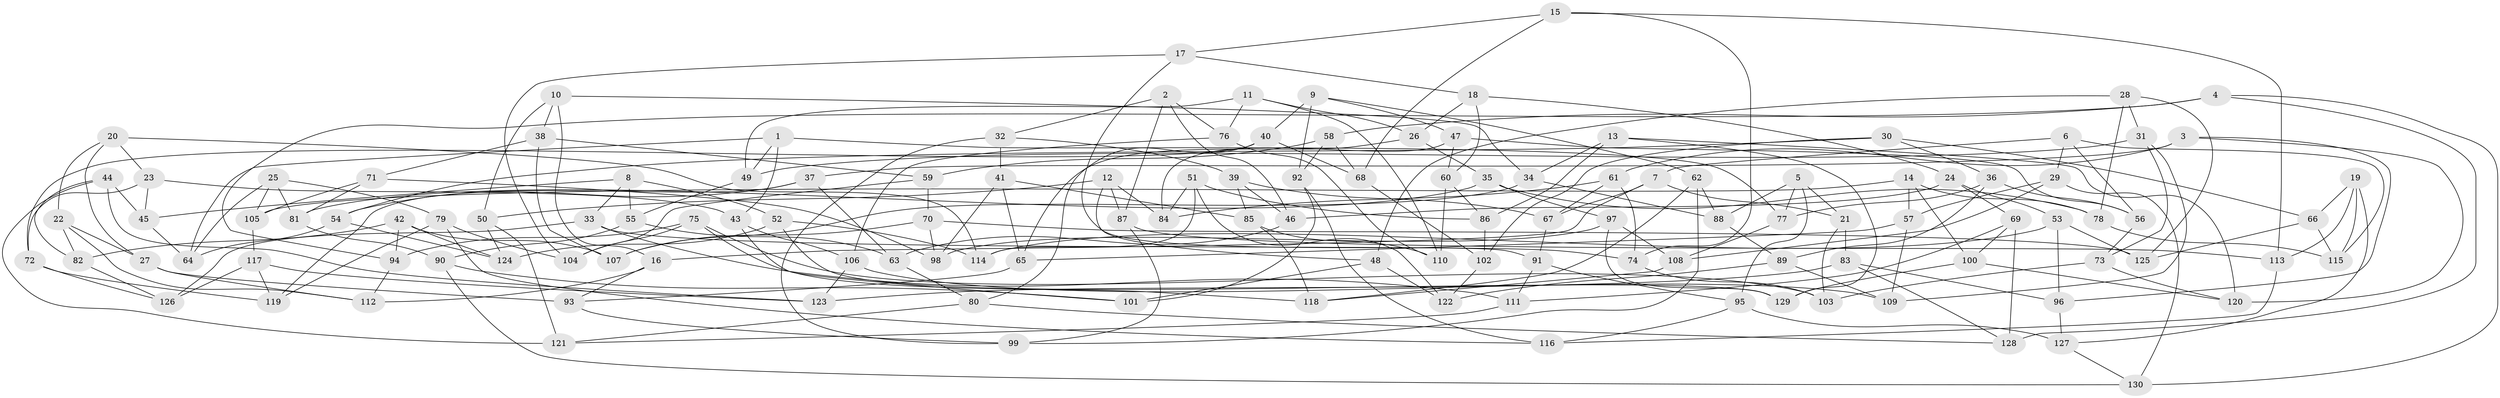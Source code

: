 // Generated by graph-tools (version 1.1) at 2025/16/03/09/25 04:16:34]
// undirected, 130 vertices, 260 edges
graph export_dot {
graph [start="1"]
  node [color=gray90,style=filled];
  1;
  2;
  3;
  4;
  5;
  6;
  7;
  8;
  9;
  10;
  11;
  12;
  13;
  14;
  15;
  16;
  17;
  18;
  19;
  20;
  21;
  22;
  23;
  24;
  25;
  26;
  27;
  28;
  29;
  30;
  31;
  32;
  33;
  34;
  35;
  36;
  37;
  38;
  39;
  40;
  41;
  42;
  43;
  44;
  45;
  46;
  47;
  48;
  49;
  50;
  51;
  52;
  53;
  54;
  55;
  56;
  57;
  58;
  59;
  60;
  61;
  62;
  63;
  64;
  65;
  66;
  67;
  68;
  69;
  70;
  71;
  72;
  73;
  74;
  75;
  76;
  77;
  78;
  79;
  80;
  81;
  82;
  83;
  84;
  85;
  86;
  87;
  88;
  89;
  90;
  91;
  92;
  93;
  94;
  95;
  96;
  97;
  98;
  99;
  100;
  101;
  102;
  103;
  104;
  105;
  106;
  107;
  108;
  109;
  110;
  111;
  112;
  113;
  114;
  115;
  116;
  117;
  118;
  119;
  120;
  121;
  122;
  123;
  124;
  125;
  126;
  127;
  128;
  129;
  130;
  1 -- 64;
  1 -- 77;
  1 -- 49;
  1 -- 43;
  2 -- 32;
  2 -- 87;
  2 -- 76;
  2 -- 46;
  3 -- 61;
  3 -- 96;
  3 -- 120;
  3 -- 37;
  4 -- 58;
  4 -- 130;
  4 -- 94;
  4 -- 128;
  5 -- 95;
  5 -- 88;
  5 -- 77;
  5 -- 21;
  6 -- 29;
  6 -- 7;
  6 -- 56;
  6 -- 115;
  7 -- 21;
  7 -- 67;
  7 -- 16;
  8 -- 45;
  8 -- 33;
  8 -- 55;
  8 -- 52;
  9 -- 62;
  9 -- 40;
  9 -- 92;
  9 -- 47;
  10 -- 38;
  10 -- 34;
  10 -- 16;
  10 -- 50;
  11 -- 26;
  11 -- 76;
  11 -- 49;
  11 -- 110;
  12 -- 48;
  12 -- 84;
  12 -- 50;
  12 -- 87;
  13 -- 34;
  13 -- 120;
  13 -- 86;
  13 -- 129;
  14 -- 105;
  14 -- 78;
  14 -- 57;
  14 -- 100;
  15 -- 113;
  15 -- 74;
  15 -- 68;
  15 -- 17;
  16 -- 112;
  16 -- 93;
  17 -- 18;
  17 -- 104;
  17 -- 91;
  18 -- 60;
  18 -- 26;
  18 -- 24;
  19 -- 66;
  19 -- 127;
  19 -- 115;
  19 -- 113;
  20 -- 22;
  20 -- 27;
  20 -- 114;
  20 -- 23;
  21 -- 103;
  21 -- 83;
  22 -- 112;
  22 -- 82;
  22 -- 27;
  23 -- 43;
  23 -- 72;
  23 -- 45;
  24 -- 46;
  24 -- 69;
  24 -- 53;
  25 -- 81;
  25 -- 64;
  25 -- 105;
  25 -- 79;
  26 -- 65;
  26 -- 35;
  27 -- 112;
  27 -- 93;
  28 -- 48;
  28 -- 31;
  28 -- 78;
  28 -- 125;
  29 -- 108;
  29 -- 57;
  29 -- 130;
  30 -- 102;
  30 -- 66;
  30 -- 54;
  30 -- 36;
  31 -- 49;
  31 -- 73;
  31 -- 109;
  32 -- 99;
  32 -- 39;
  32 -- 41;
  33 -- 74;
  33 -- 126;
  33 -- 111;
  34 -- 88;
  34 -- 107;
  35 -- 81;
  35 -- 97;
  35 -- 78;
  36 -- 77;
  36 -- 56;
  36 -- 89;
  37 -- 119;
  37 -- 54;
  37 -- 63;
  38 -- 71;
  38 -- 107;
  38 -- 59;
  39 -- 46;
  39 -- 85;
  39 -- 67;
  40 -- 80;
  40 -- 68;
  40 -- 72;
  41 -- 98;
  41 -- 85;
  41 -- 65;
  42 -- 124;
  42 -- 82;
  42 -- 107;
  42 -- 94;
  43 -- 106;
  43 -- 101;
  44 -- 121;
  44 -- 45;
  44 -- 123;
  44 -- 82;
  45 -- 64;
  46 -- 63;
  47 -- 60;
  47 -- 84;
  47 -- 56;
  48 -- 101;
  48 -- 122;
  49 -- 55;
  50 -- 121;
  50 -- 124;
  51 -- 84;
  51 -- 114;
  51 -- 122;
  51 -- 86;
  52 -- 129;
  52 -- 124;
  52 -- 114;
  53 -- 125;
  53 -- 96;
  53 -- 114;
  54 -- 124;
  54 -- 64;
  55 -- 90;
  55 -- 63;
  56 -- 73;
  57 -- 109;
  57 -- 65;
  58 -- 92;
  58 -- 59;
  58 -- 68;
  59 -- 104;
  59 -- 70;
  60 -- 86;
  60 -- 110;
  61 -- 84;
  61 -- 74;
  61 -- 67;
  62 -- 99;
  62 -- 88;
  62 -- 118;
  63 -- 80;
  65 -- 93;
  66 -- 125;
  66 -- 115;
  67 -- 91;
  68 -- 102;
  69 -- 100;
  69 -- 128;
  69 -- 111;
  70 -- 125;
  70 -- 98;
  70 -- 107;
  71 -- 98;
  71 -- 105;
  71 -- 81;
  72 -- 119;
  72 -- 126;
  73 -- 120;
  73 -- 103;
  74 -- 103;
  75 -- 103;
  75 -- 104;
  75 -- 94;
  75 -- 118;
  76 -- 106;
  76 -- 110;
  77 -- 108;
  78 -- 115;
  79 -- 119;
  79 -- 116;
  79 -- 104;
  80 -- 128;
  80 -- 121;
  81 -- 90;
  82 -- 126;
  83 -- 123;
  83 -- 96;
  83 -- 128;
  85 -- 110;
  85 -- 118;
  86 -- 102;
  87 -- 113;
  87 -- 99;
  88 -- 89;
  89 -- 122;
  89 -- 109;
  90 -- 101;
  90 -- 130;
  91 -- 111;
  91 -- 95;
  92 -- 116;
  92 -- 101;
  93 -- 99;
  94 -- 112;
  95 -- 127;
  95 -- 116;
  96 -- 127;
  97 -- 108;
  97 -- 98;
  97 -- 129;
  100 -- 120;
  100 -- 129;
  102 -- 122;
  105 -- 117;
  106 -- 123;
  106 -- 109;
  108 -- 118;
  111 -- 121;
  113 -- 116;
  117 -- 126;
  117 -- 123;
  117 -- 119;
  127 -- 130;
}
